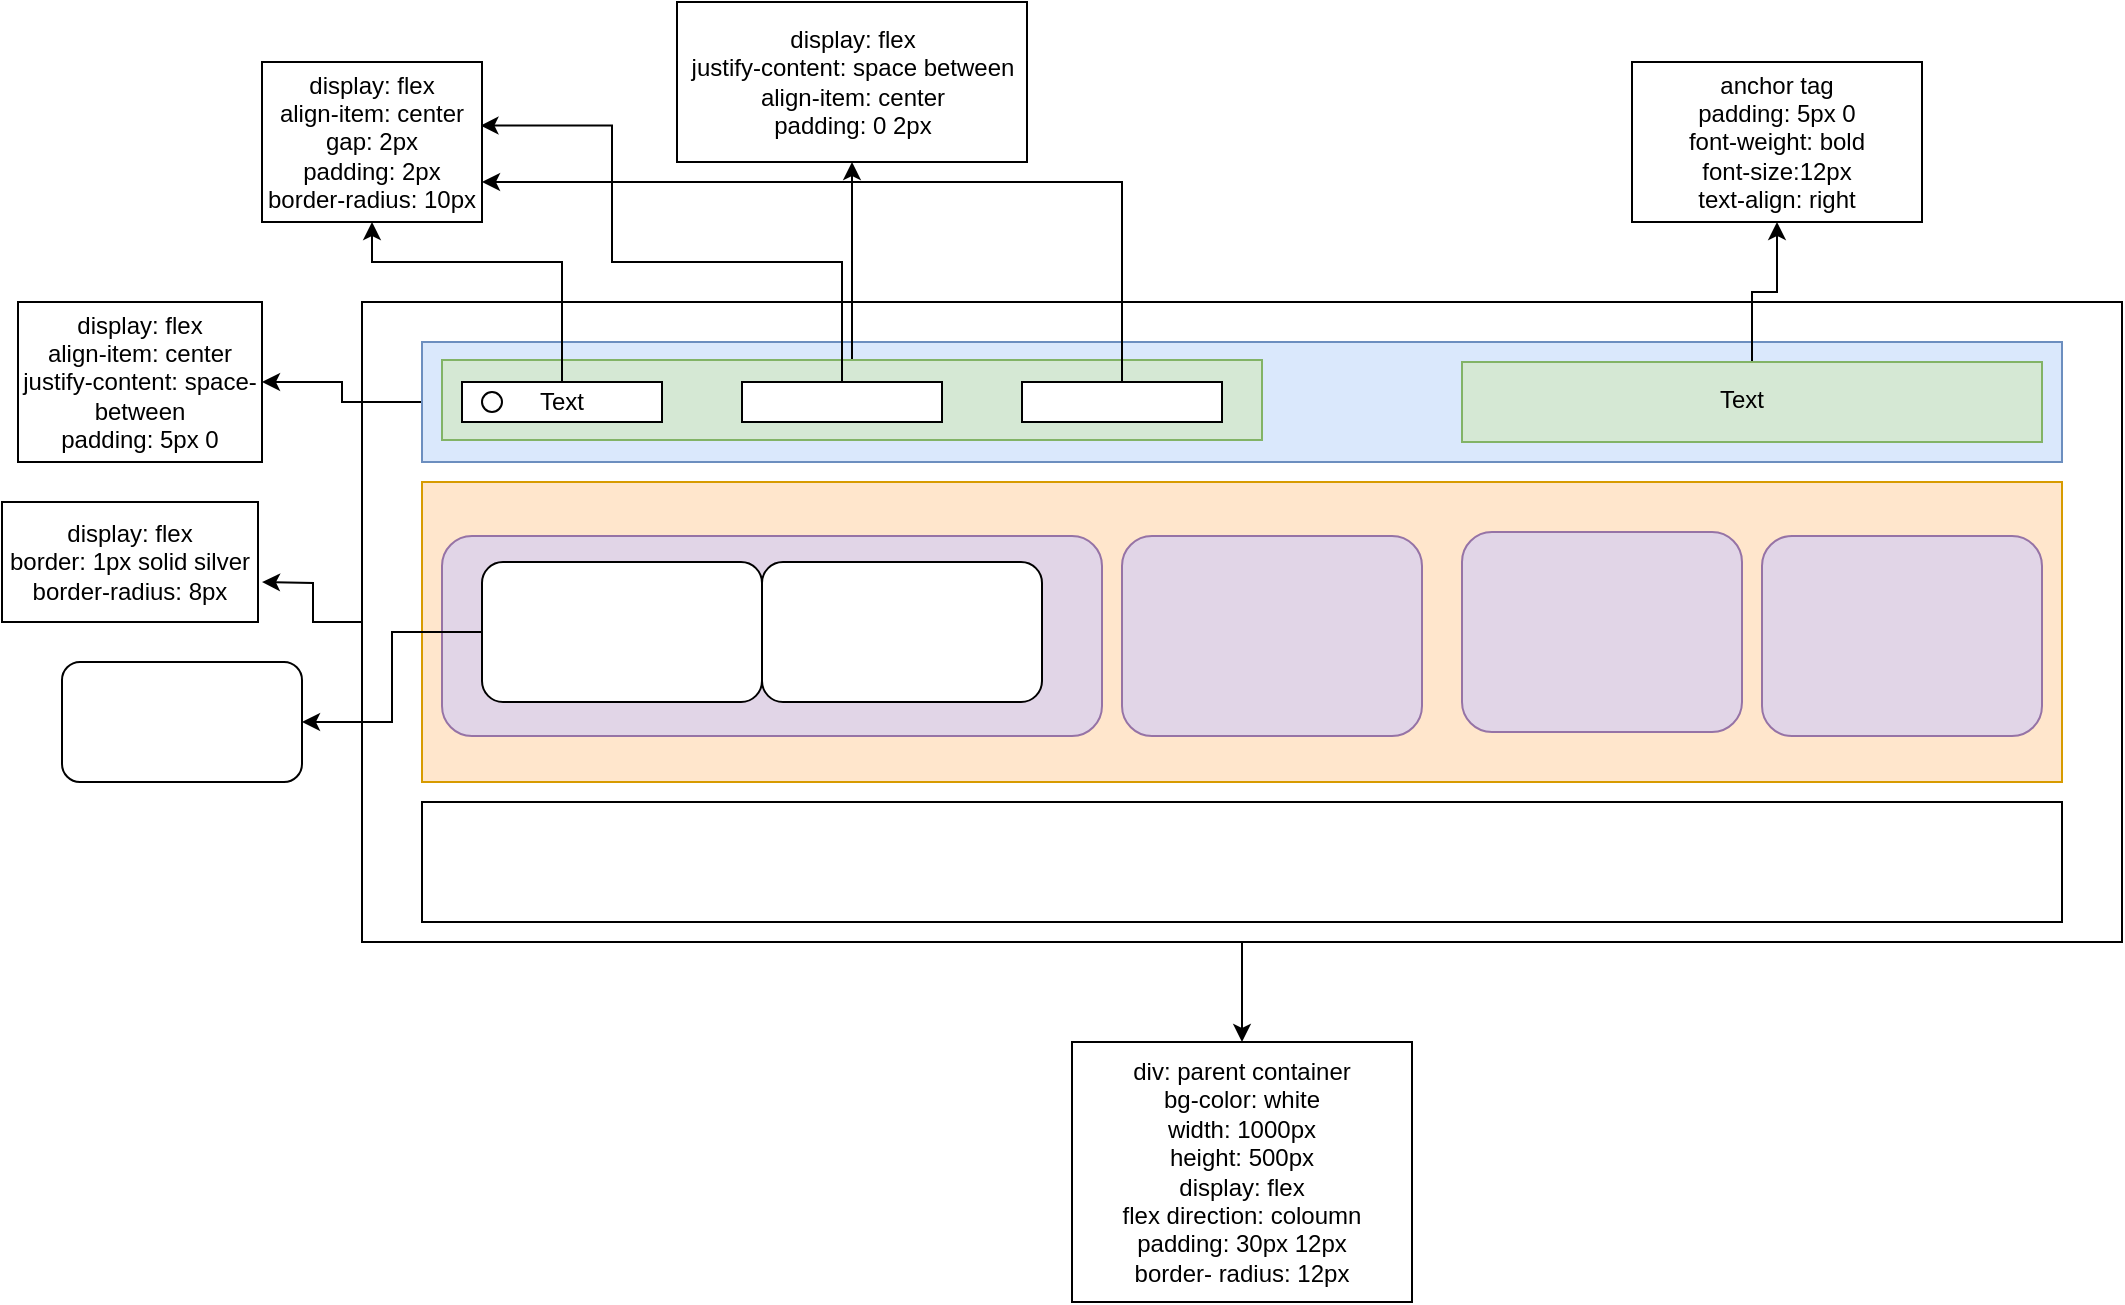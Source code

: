 <mxfile version="17.4.1" type="device"><diagram id="3SO-0pg9qSdXtKLY3C9_" name="Page-1"><mxGraphModel dx="2083" dy="1772" grid="1" gridSize="10" guides="1" tooltips="1" connect="1" arrows="1" fold="1" page="1" pageScale="1" pageWidth="850" pageHeight="1100" math="0" shadow="0"><root><mxCell id="0"/><mxCell id="1" parent="0"/><mxCell id="YIsiQJsXOZqV-i7GOgRx-5" value="" style="edgeStyle=orthogonalEdgeStyle;rounded=0;orthogonalLoop=1;jettySize=auto;html=1;" edge="1" parent="1" source="YIsiQJsXOZqV-i7GOgRx-1" target="YIsiQJsXOZqV-i7GOgRx-4"><mxGeometry relative="1" as="geometry"/></mxCell><mxCell id="YIsiQJsXOZqV-i7GOgRx-32" style="edgeStyle=orthogonalEdgeStyle;rounded=0;orthogonalLoop=1;jettySize=auto;html=1;" edge="1" parent="1" source="YIsiQJsXOZqV-i7GOgRx-1"><mxGeometry relative="1" as="geometry"><mxPoint x="-40" y="220" as="targetPoint"/></mxGeometry></mxCell><mxCell id="YIsiQJsXOZqV-i7GOgRx-1" value="" style="rounded=0;whiteSpace=wrap;html=1;" vertex="1" parent="1"><mxGeometry x="10" y="80" width="880" height="320" as="geometry"/></mxCell><mxCell id="YIsiQJsXOZqV-i7GOgRx-4" value="div: parent container&lt;br&gt;bg-color: white&lt;br&gt;width: 1000px&lt;br&gt;height: 500px&lt;br&gt;display: flex&lt;br&gt;flex direction: coloumn&lt;br&gt;padding: 30px 12px&lt;br&gt;border- radius: 12px" style="whiteSpace=wrap;html=1;rounded=0;" vertex="1" parent="1"><mxGeometry x="365" y="450" width="170" height="130" as="geometry"/></mxCell><mxCell id="YIsiQJsXOZqV-i7GOgRx-12" value="" style="edgeStyle=orthogonalEdgeStyle;rounded=0;orthogonalLoop=1;jettySize=auto;html=1;" edge="1" parent="1" source="YIsiQJsXOZqV-i7GOgRx-6" target="YIsiQJsXOZqV-i7GOgRx-11"><mxGeometry relative="1" as="geometry"/></mxCell><mxCell id="YIsiQJsXOZqV-i7GOgRx-6" value="" style="rounded=0;whiteSpace=wrap;html=1;fillColor=#dae8fc;strokeColor=#6c8ebf;" vertex="1" parent="1"><mxGeometry x="40" y="100" width="820" height="60" as="geometry"/></mxCell><mxCell id="YIsiQJsXOZqV-i7GOgRx-7" value="" style="rounded=0;whiteSpace=wrap;html=1;fillColor=#ffe6cc;strokeColor=#d79b00;" vertex="1" parent="1"><mxGeometry x="40" y="170" width="820" height="150" as="geometry"/></mxCell><mxCell id="YIsiQJsXOZqV-i7GOgRx-8" value="" style="rounded=0;whiteSpace=wrap;html=1;" vertex="1" parent="1"><mxGeometry x="40" y="330" width="820" height="60" as="geometry"/></mxCell><mxCell id="YIsiQJsXOZqV-i7GOgRx-14" value="" style="edgeStyle=orthogonalEdgeStyle;rounded=0;orthogonalLoop=1;jettySize=auto;html=1;" edge="1" parent="1" source="YIsiQJsXOZqV-i7GOgRx-9" target="YIsiQJsXOZqV-i7GOgRx-13"><mxGeometry relative="1" as="geometry"/></mxCell><mxCell id="YIsiQJsXOZqV-i7GOgRx-9" value="" style="rounded=0;whiteSpace=wrap;html=1;fillColor=#d5e8d4;strokeColor=#82b366;" vertex="1" parent="1"><mxGeometry x="50" y="109" width="410" height="40" as="geometry"/></mxCell><mxCell id="YIsiQJsXOZqV-i7GOgRx-27" value="" style="edgeStyle=orthogonalEdgeStyle;rounded=0;orthogonalLoop=1;jettySize=auto;html=1;" edge="1" parent="1" source="YIsiQJsXOZqV-i7GOgRx-10" target="YIsiQJsXOZqV-i7GOgRx-26"><mxGeometry relative="1" as="geometry"/></mxCell><mxCell id="YIsiQJsXOZqV-i7GOgRx-10" value="" style="rounded=0;whiteSpace=wrap;html=1;fillColor=#d5e8d4;strokeColor=#82b366;" vertex="1" parent="1"><mxGeometry x="560" y="110" width="290" height="40" as="geometry"/></mxCell><mxCell id="YIsiQJsXOZqV-i7GOgRx-11" value="display: flex&lt;br&gt;align-item: center&lt;br&gt;justify-content: space-between&lt;br&gt;padding: 5px 0" style="whiteSpace=wrap;html=1;rounded=0;" vertex="1" parent="1"><mxGeometry x="-162" y="80" width="122" height="80" as="geometry"/></mxCell><mxCell id="YIsiQJsXOZqV-i7GOgRx-13" value="display: flex&lt;br&gt;justify-content: space between&lt;br&gt;align-item: center&lt;br&gt;padding: 0 2px&lt;br&gt;" style="whiteSpace=wrap;html=1;rounded=0;" vertex="1" parent="1"><mxGeometry x="167.5" y="-70" width="175" height="80" as="geometry"/></mxCell><mxCell id="YIsiQJsXOZqV-i7GOgRx-21" value="" style="edgeStyle=orthogonalEdgeStyle;rounded=0;orthogonalLoop=1;jettySize=auto;html=1;" edge="1" parent="1" source="YIsiQJsXOZqV-i7GOgRx-15" target="YIsiQJsXOZqV-i7GOgRx-20"><mxGeometry relative="1" as="geometry"><Array as="points"><mxPoint x="110" y="60"/><mxPoint x="15" y="60"/></Array></mxGeometry></mxCell><mxCell id="YIsiQJsXOZqV-i7GOgRx-15" value="" style="rounded=0;whiteSpace=wrap;html=1;" vertex="1" parent="1"><mxGeometry x="60" y="120" width="100" height="20" as="geometry"/></mxCell><mxCell id="YIsiQJsXOZqV-i7GOgRx-24" style="edgeStyle=orthogonalEdgeStyle;rounded=0;orthogonalLoop=1;jettySize=auto;html=1;entryX=0.993;entryY=0.397;entryDx=0;entryDy=0;entryPerimeter=0;" edge="1" parent="1" source="YIsiQJsXOZqV-i7GOgRx-16" target="YIsiQJsXOZqV-i7GOgRx-20"><mxGeometry relative="1" as="geometry"><Array as="points"><mxPoint x="250" y="60"/><mxPoint x="135" y="60"/><mxPoint x="135" y="-8"/></Array></mxGeometry></mxCell><mxCell id="YIsiQJsXOZqV-i7GOgRx-16" value="" style="rounded=0;whiteSpace=wrap;html=1;" vertex="1" parent="1"><mxGeometry x="200" y="120" width="100" height="20" as="geometry"/></mxCell><mxCell id="YIsiQJsXOZqV-i7GOgRx-25" style="edgeStyle=orthogonalEdgeStyle;rounded=0;orthogonalLoop=1;jettySize=auto;html=1;entryX=1;entryY=0.75;entryDx=0;entryDy=0;" edge="1" parent="1" source="YIsiQJsXOZqV-i7GOgRx-17" target="YIsiQJsXOZqV-i7GOgRx-20"><mxGeometry relative="1" as="geometry"><Array as="points"><mxPoint x="390" y="20"/></Array></mxGeometry></mxCell><mxCell id="YIsiQJsXOZqV-i7GOgRx-17" value="" style="rounded=0;whiteSpace=wrap;html=1;" vertex="1" parent="1"><mxGeometry x="340" y="120" width="100" height="20" as="geometry"/></mxCell><mxCell id="YIsiQJsXOZqV-i7GOgRx-18" value="" style="ellipse;whiteSpace=wrap;html=1;aspect=fixed;" vertex="1" parent="1"><mxGeometry x="70" y="125" width="10" height="10" as="geometry"/></mxCell><mxCell id="YIsiQJsXOZqV-i7GOgRx-19" value="Text" style="text;html=1;strokeColor=none;fillColor=none;align=center;verticalAlign=middle;whiteSpace=wrap;rounded=0;" vertex="1" parent="1"><mxGeometry x="80" y="115" width="60" height="30" as="geometry"/></mxCell><mxCell id="YIsiQJsXOZqV-i7GOgRx-20" value="display: flex&lt;br&gt;align-item: center&lt;br&gt;gap: 2px&lt;br&gt;padding: 2px&lt;br&gt;border-radius: 10px" style="whiteSpace=wrap;html=1;rounded=0;" vertex="1" parent="1"><mxGeometry x="-40" y="-40" width="110" height="80" as="geometry"/></mxCell><mxCell id="YIsiQJsXOZqV-i7GOgRx-26" value="anchor tag&lt;br&gt;padding: 5px 0&lt;br&gt;font-weight: bold&lt;br&gt;font-size:12px&lt;br&gt;text-align: right" style="whiteSpace=wrap;html=1;rounded=0;" vertex="1" parent="1"><mxGeometry x="645" y="-40" width="145" height="80" as="geometry"/></mxCell><mxCell id="YIsiQJsXOZqV-i7GOgRx-28" value="Text" style="text;html=1;strokeColor=none;fillColor=none;align=center;verticalAlign=middle;whiteSpace=wrap;rounded=0;" vertex="1" parent="1"><mxGeometry x="670" y="114" width="60" height="30" as="geometry"/></mxCell><mxCell id="YIsiQJsXOZqV-i7GOgRx-30" value="display: flex&lt;br&gt;border: 1px solid silver&lt;br&gt;border-radius: 8px" style="whiteSpace=wrap;html=1;rounded=0;" vertex="1" parent="1"><mxGeometry x="-170" y="180" width="128" height="60" as="geometry"/></mxCell><mxCell id="YIsiQJsXOZqV-i7GOgRx-33" value="" style="rounded=1;whiteSpace=wrap;html=1;fillColor=#e1d5e7;strokeColor=#9673a6;" vertex="1" parent="1"><mxGeometry x="50" y="197" width="330" height="100" as="geometry"/></mxCell><mxCell id="YIsiQJsXOZqV-i7GOgRx-35" value="" style="rounded=1;whiteSpace=wrap;html=1;fillColor=#e1d5e7;strokeColor=#9673a6;" vertex="1" parent="1"><mxGeometry x="390" y="197" width="150" height="100" as="geometry"/></mxCell><mxCell id="YIsiQJsXOZqV-i7GOgRx-36" value="" style="rounded=1;whiteSpace=wrap;html=1;fillColor=#e1d5e7;strokeColor=#9673a6;" vertex="1" parent="1"><mxGeometry x="560" y="195" width="140" height="100" as="geometry"/></mxCell><mxCell id="YIsiQJsXOZqV-i7GOgRx-37" value="" style="rounded=1;whiteSpace=wrap;html=1;fillColor=#e1d5e7;strokeColor=#9673a6;" vertex="1" parent="1"><mxGeometry x="710" y="197" width="140" height="100" as="geometry"/></mxCell><mxCell id="YIsiQJsXOZqV-i7GOgRx-43" value="" style="edgeStyle=orthogonalEdgeStyle;rounded=0;orthogonalLoop=1;jettySize=auto;html=1;" edge="1" parent="1" source="YIsiQJsXOZqV-i7GOgRx-40" target="YIsiQJsXOZqV-i7GOgRx-42"><mxGeometry relative="1" as="geometry"/></mxCell><mxCell id="YIsiQJsXOZqV-i7GOgRx-40" value="" style="rounded=1;whiteSpace=wrap;html=1;" vertex="1" parent="1"><mxGeometry x="70" y="210" width="140" height="70" as="geometry"/></mxCell><mxCell id="YIsiQJsXOZqV-i7GOgRx-41" value="" style="rounded=1;whiteSpace=wrap;html=1;" vertex="1" parent="1"><mxGeometry x="210" y="210" width="140" height="70" as="geometry"/></mxCell><mxCell id="YIsiQJsXOZqV-i7GOgRx-42" value="" style="whiteSpace=wrap;html=1;rounded=1;" vertex="1" parent="1"><mxGeometry x="-140" y="260" width="120" height="60" as="geometry"/></mxCell></root></mxGraphModel></diagram></mxfile>